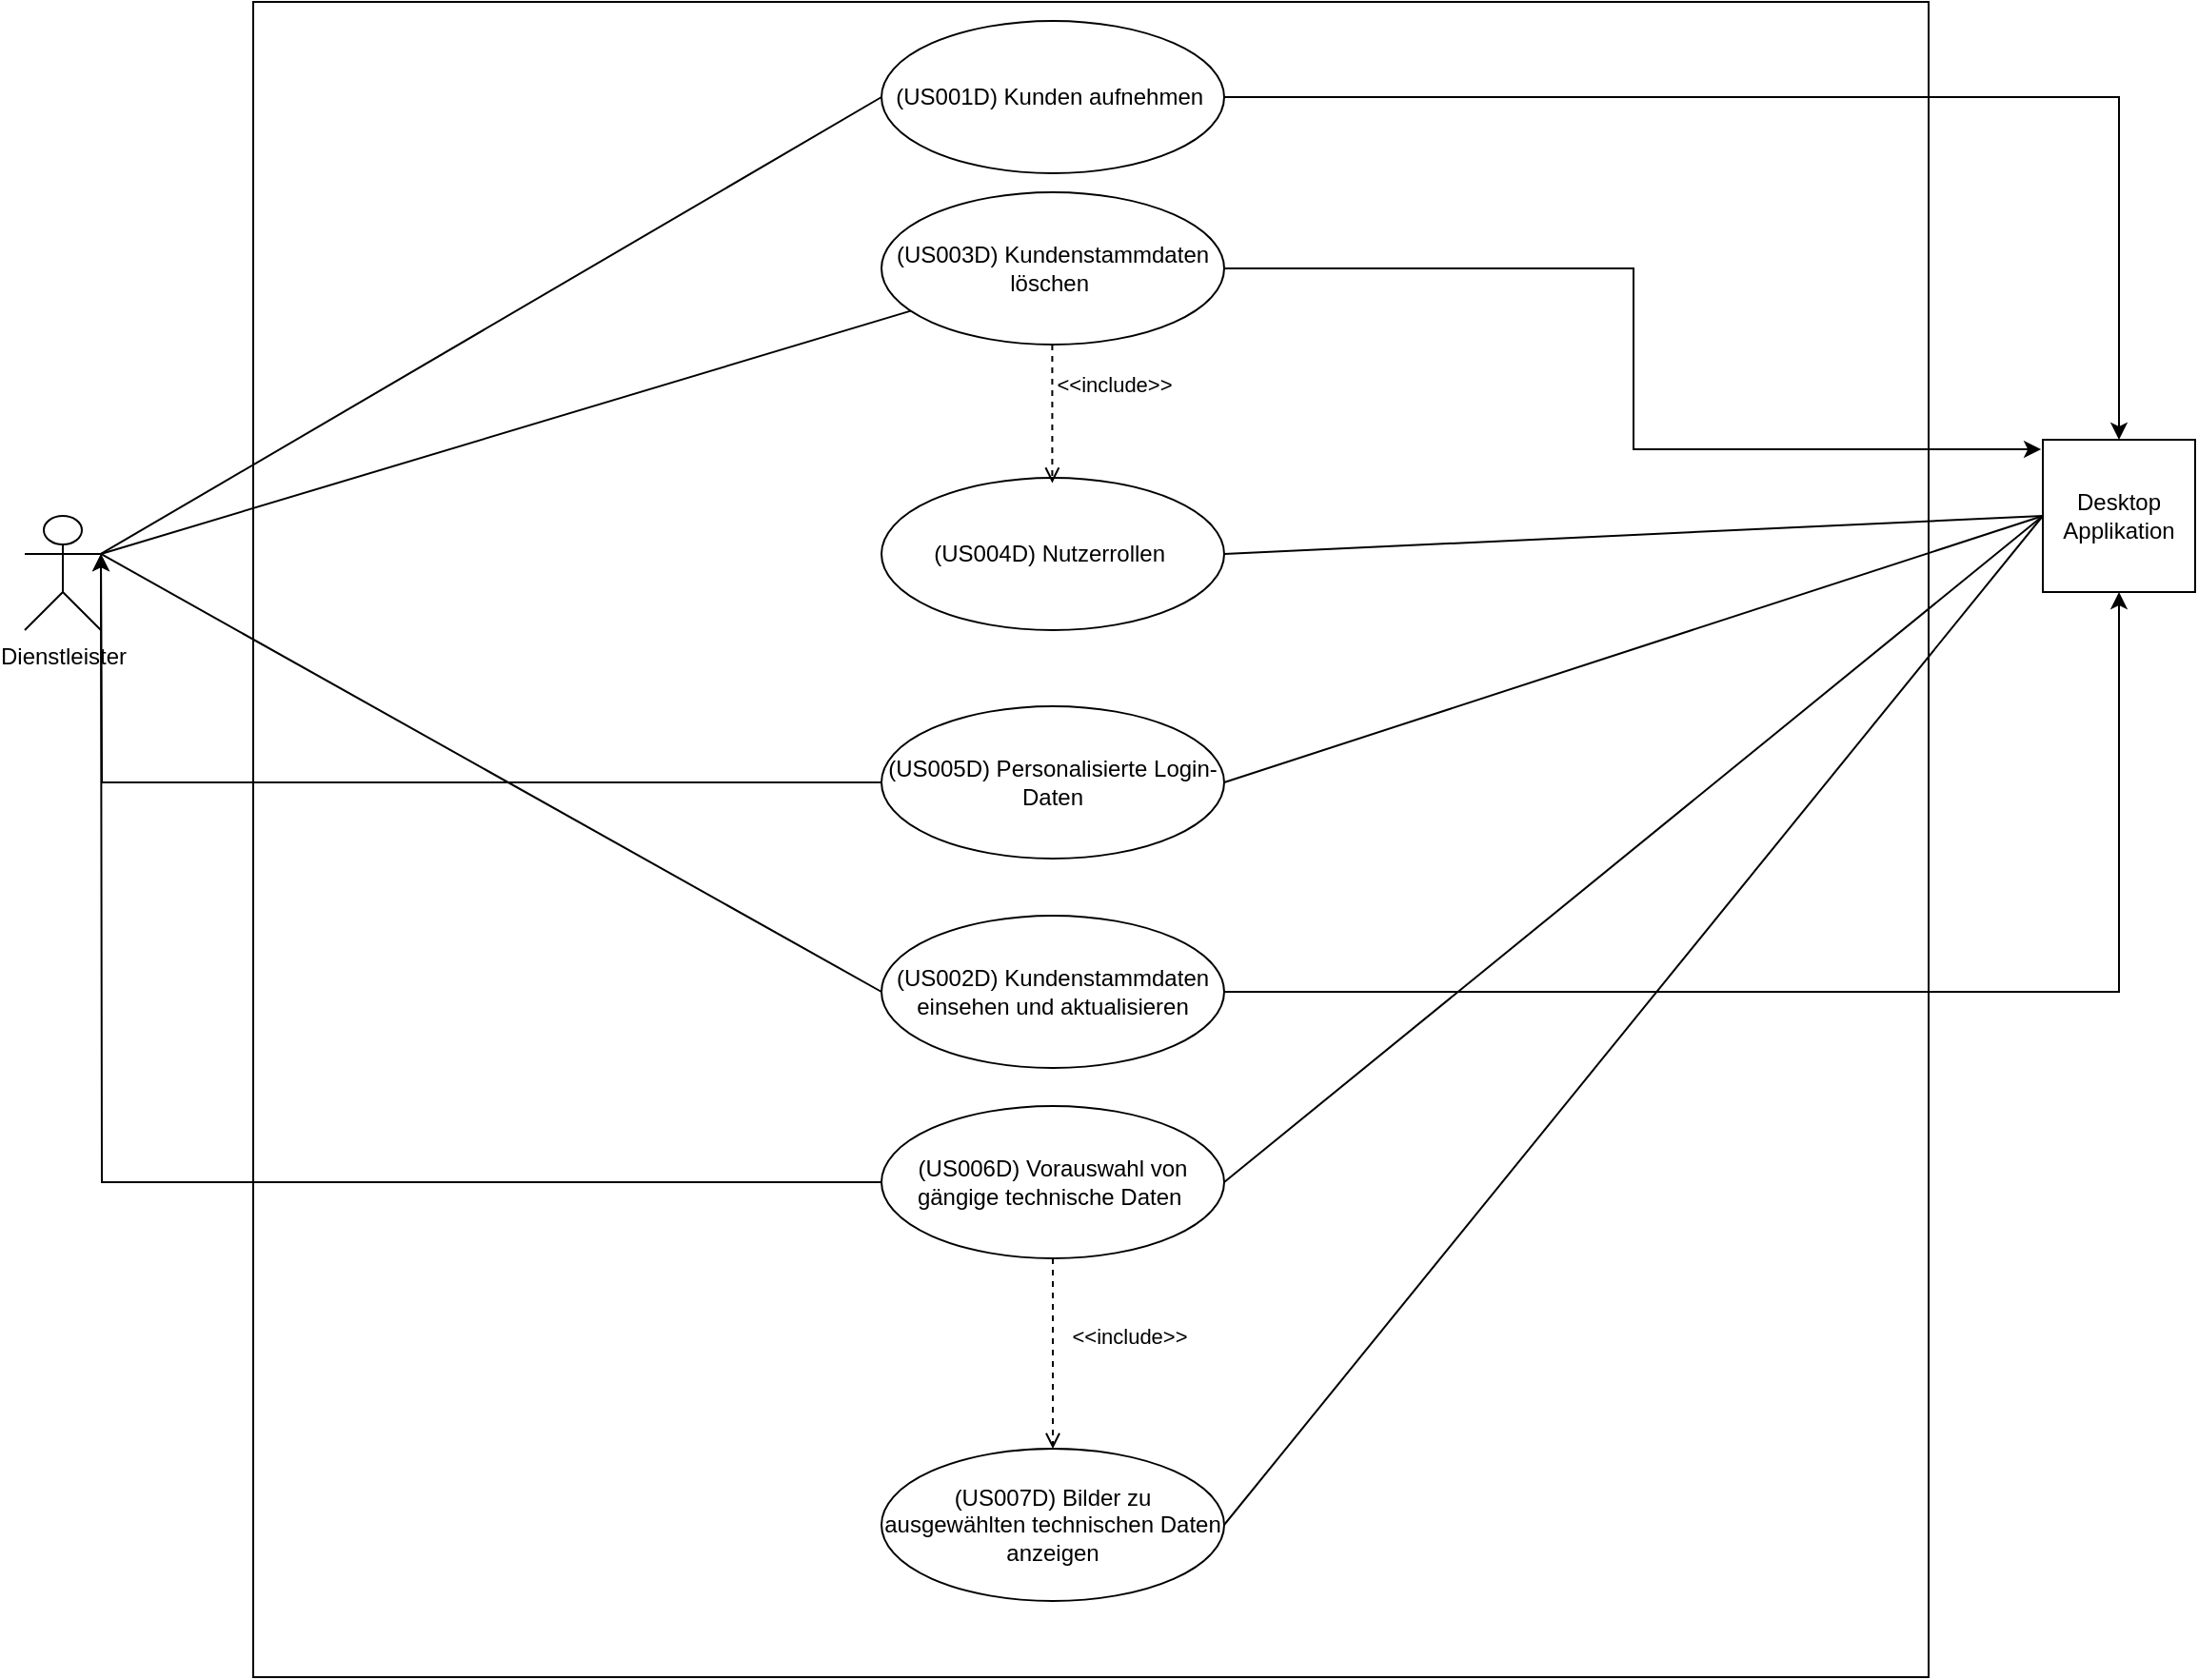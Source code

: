 <mxfile version="21.8.2" type="device">
  <diagram id="OSZ2Phee18SWVbru91V1" name="Page-1">
    <mxGraphModel dx="2240" dy="804" grid="1" gridSize="10" guides="1" tooltips="1" connect="1" arrows="1" fold="1" page="1" pageScale="1" pageWidth="827" pageHeight="1169" math="0" shadow="0">
      <root>
        <mxCell id="0" />
        <mxCell id="1" parent="0" />
        <mxCell id="tb23jhTwbYBxHtJw8TEo-1" value="" style="whiteSpace=wrap;html=1;aspect=fixed;comic=0;fillColor=#ffffff;" parent="1" vertex="1">
          <mxGeometry x="-140" y="190" width="880" height="880" as="geometry" />
        </mxCell>
        <mxCell id="tb23jhTwbYBxHtJw8TEo-2" value="Dienstleister" style="shape=umlActor;verticalLabelPosition=bottom;labelBackgroundColor=#ffffff;verticalAlign=top;html=1;outlineConnect=0;comic=0;fillColor=#ffffff;" parent="1" vertex="1">
          <mxGeometry x="-260" y="460" width="40" height="60" as="geometry" />
        </mxCell>
        <mxCell id="tb23jhTwbYBxHtJw8TEo-28" style="edgeStyle=orthogonalEdgeStyle;rounded=0;orthogonalLoop=1;jettySize=auto;html=1;entryX=0.5;entryY=0;entryDx=0;entryDy=0;" parent="1" source="tb23jhTwbYBxHtJw8TEo-11" target="tb23jhTwbYBxHtJw8TEo-14" edge="1">
          <mxGeometry relative="1" as="geometry" />
        </mxCell>
        <mxCell id="tb23jhTwbYBxHtJw8TEo-11" value="(US001D) Kunden aufnehmen&amp;nbsp;" style="ellipse;whiteSpace=wrap;html=1;comic=0;fillColor=#ffffff;" parent="1" vertex="1">
          <mxGeometry x="190" y="200" width="180" height="80" as="geometry" />
        </mxCell>
        <mxCell id="5MaAvfK4-aHmyIQx563G-8" style="edgeStyle=orthogonalEdgeStyle;rounded=0;orthogonalLoop=1;jettySize=auto;html=1;entryX=0.5;entryY=1;entryDx=0;entryDy=0;" edge="1" parent="1" source="tb23jhTwbYBxHtJw8TEo-12" target="tb23jhTwbYBxHtJw8TEo-14">
          <mxGeometry relative="1" as="geometry" />
        </mxCell>
        <mxCell id="tb23jhTwbYBxHtJw8TEo-12" value="(US002D) Kundenstammdaten einsehen und aktualisieren" style="ellipse;whiteSpace=wrap;html=1;comic=0;fillColor=#ffffff;" parent="1" vertex="1">
          <mxGeometry x="190" y="670" width="180" height="80" as="geometry" />
        </mxCell>
        <mxCell id="tb23jhTwbYBxHtJw8TEo-35" style="edgeStyle=orthogonalEdgeStyle;rounded=0;orthogonalLoop=1;jettySize=auto;html=1;entryX=-0.012;entryY=0.063;entryDx=0;entryDy=0;entryPerimeter=0;" parent="1" source="tb23jhTwbYBxHtJw8TEo-13" target="tb23jhTwbYBxHtJw8TEo-14" edge="1">
          <mxGeometry relative="1" as="geometry" />
        </mxCell>
        <mxCell id="tb23jhTwbYBxHtJw8TEo-13" value="(US003D) Kundenstammdaten löschen&amp;nbsp;" style="ellipse;whiteSpace=wrap;html=1;comic=0;fillColor=#ffffff;" parent="1" vertex="1">
          <mxGeometry x="190" y="290" width="180" height="80" as="geometry" />
        </mxCell>
        <mxCell id="tb23jhTwbYBxHtJw8TEo-14" value="Desktop Applikation" style="whiteSpace=wrap;html=1;aspect=fixed;comic=0;fillColor=#ffffff;" parent="1" vertex="1">
          <mxGeometry x="800" y="420" width="80" height="80" as="geometry" />
        </mxCell>
        <mxCell id="tb23jhTwbYBxHtJw8TEo-15" value="(US004D) Nutzerrollen&amp;nbsp;" style="ellipse;whiteSpace=wrap;html=1;comic=0;fillColor=#ffffff;" parent="1" vertex="1">
          <mxGeometry x="190" y="440" width="180" height="80" as="geometry" />
        </mxCell>
        <mxCell id="5MaAvfK4-aHmyIQx563G-5" style="edgeStyle=orthogonalEdgeStyle;rounded=0;orthogonalLoop=1;jettySize=auto;html=1;" edge="1" parent="1" source="tb23jhTwbYBxHtJw8TEo-16">
          <mxGeometry relative="1" as="geometry">
            <mxPoint x="-220" y="480" as="targetPoint" />
          </mxGeometry>
        </mxCell>
        <mxCell id="tb23jhTwbYBxHtJw8TEo-16" value="(US005D) Personalisierte Login-Daten" style="ellipse;whiteSpace=wrap;html=1;comic=0;fillColor=#ffffff;" parent="1" vertex="1">
          <mxGeometry x="190" y="560" width="180" height="80" as="geometry" />
        </mxCell>
        <mxCell id="5MaAvfK4-aHmyIQx563G-6" style="edgeStyle=orthogonalEdgeStyle;rounded=0;orthogonalLoop=1;jettySize=auto;html=1;" edge="1" parent="1" source="tb23jhTwbYBxHtJw8TEo-17">
          <mxGeometry relative="1" as="geometry">
            <mxPoint x="-220" y="480" as="targetPoint" />
          </mxGeometry>
        </mxCell>
        <mxCell id="tb23jhTwbYBxHtJw8TEo-17" value="(US006D) Vorauswahl von gängige technische Daten&amp;nbsp;" style="ellipse;whiteSpace=wrap;html=1;comic=0;fillColor=#ffffff;" parent="1" vertex="1">
          <mxGeometry x="190" y="770" width="180" height="80" as="geometry" />
        </mxCell>
        <mxCell id="tb23jhTwbYBxHtJw8TEo-18" value="(US007D) Bilder zu ausgewählten technischen Daten anzeigen" style="ellipse;whiteSpace=wrap;html=1;comic=0;fillColor=#ffffff;" parent="1" vertex="1">
          <mxGeometry x="190" y="950" width="180" height="80" as="geometry" />
        </mxCell>
        <mxCell id="tb23jhTwbYBxHtJw8TEo-29" value="" style="endArrow=none;html=1;entryX=0;entryY=0.5;entryDx=0;entryDy=0;exitX=1;exitY=0.333;exitDx=0;exitDy=0;exitPerimeter=0;" parent="1" source="tb23jhTwbYBxHtJw8TEo-2" target="tb23jhTwbYBxHtJw8TEo-11" edge="1">
          <mxGeometry width="50" height="50" relative="1" as="geometry">
            <mxPoint x="-220" y="470" as="sourcePoint" />
            <mxPoint x="-170" y="380" as="targetPoint" />
          </mxGeometry>
        </mxCell>
        <mxCell id="tb23jhTwbYBxHtJw8TEo-30" value="" style="endArrow=none;html=1;entryX=0;entryY=0.5;entryDx=0;entryDy=0;exitX=1;exitY=0.333;exitDx=0;exitDy=0;exitPerimeter=0;" parent="1" source="tb23jhTwbYBxHtJw8TEo-2" target="tb23jhTwbYBxHtJw8TEo-12" edge="1">
          <mxGeometry width="50" height="50" relative="1" as="geometry">
            <mxPoint x="-210.435" y="470" as="sourcePoint" />
            <mxPoint x="-80" y="270" as="targetPoint" />
          </mxGeometry>
        </mxCell>
        <mxCell id="tb23jhTwbYBxHtJw8TEo-33" value="" style="endArrow=none;html=1;exitX=1;exitY=0.333;exitDx=0;exitDy=0;exitPerimeter=0;" parent="1" source="tb23jhTwbYBxHtJw8TEo-2" target="tb23jhTwbYBxHtJw8TEo-13" edge="1">
          <mxGeometry width="50" height="50" relative="1" as="geometry">
            <mxPoint x="-200.435" y="480" as="sourcePoint" />
            <mxPoint x="-80" y="360" as="targetPoint" />
          </mxGeometry>
        </mxCell>
        <mxCell id="tb23jhTwbYBxHtJw8TEo-34" value="" style="endArrow=none;html=1;entryX=0;entryY=0.5;entryDx=0;entryDy=0;exitX=1;exitY=0.5;exitDx=0;exitDy=0;" parent="1" source="tb23jhTwbYBxHtJw8TEo-15" target="tb23jhTwbYBxHtJw8TEo-14" edge="1">
          <mxGeometry width="50" height="50" relative="1" as="geometry">
            <mxPoint x="631.065" y="512" as="sourcePoint" />
            <mxPoint x="758.777" y="487.757" as="targetPoint" />
          </mxGeometry>
        </mxCell>
        <mxCell id="tb23jhTwbYBxHtJw8TEo-36" value="" style="endArrow=none;html=1;entryX=0;entryY=0.5;entryDx=0;entryDy=0;exitX=1;exitY=0.5;exitDx=0;exitDy=0;" parent="1" source="tb23jhTwbYBxHtJw8TEo-16" target="tb23jhTwbYBxHtJw8TEo-14" edge="1">
          <mxGeometry width="50" height="50" relative="1" as="geometry">
            <mxPoint x="680" y="490" as="sourcePoint" />
            <mxPoint x="797" y="470" as="targetPoint" />
          </mxGeometry>
        </mxCell>
        <mxCell id="tb23jhTwbYBxHtJw8TEo-37" value="" style="endArrow=none;html=1;entryX=0;entryY=0.5;entryDx=0;entryDy=0;exitX=1;exitY=0.5;exitDx=0;exitDy=0;" parent="1" source="tb23jhTwbYBxHtJw8TEo-17" target="tb23jhTwbYBxHtJw8TEo-14" edge="1">
          <mxGeometry width="50" height="50" relative="1" as="geometry">
            <mxPoint x="690" y="500" as="sourcePoint" />
            <mxPoint x="807" y="480" as="targetPoint" />
          </mxGeometry>
        </mxCell>
        <mxCell id="tb23jhTwbYBxHtJw8TEo-38" value="" style="endArrow=none;html=1;entryX=0;entryY=0.5;entryDx=0;entryDy=0;exitX=1;exitY=0.5;exitDx=0;exitDy=0;" parent="1" source="tb23jhTwbYBxHtJw8TEo-18" target="tb23jhTwbYBxHtJw8TEo-14" edge="1">
          <mxGeometry width="50" height="50" relative="1" as="geometry">
            <mxPoint x="636.552" y="643.448" as="sourcePoint" />
            <mxPoint x="810" y="470" as="targetPoint" />
          </mxGeometry>
        </mxCell>
        <mxCell id="5MaAvfK4-aHmyIQx563G-12" value="&amp;lt;&amp;lt;include&amp;gt;&amp;gt;" style="html=1;verticalAlign=bottom;labelBackgroundColor=none;endArrow=open;endFill=0;dashed=1;rounded=0;entryX=0.653;entryY=0.033;entryDx=0;entryDy=0;entryPerimeter=0;exitX=0.653;exitY=0.999;exitDx=0;exitDy=0;exitPerimeter=0;" edge="1" parent="1">
          <mxGeometry x="-0.173" y="32" width="160" relative="1" as="geometry">
            <mxPoint x="279.7" y="370.0" as="sourcePoint" />
            <mxPoint x="279.7" y="442.72" as="targetPoint" />
            <mxPoint as="offset" />
          </mxGeometry>
        </mxCell>
        <mxCell id="5MaAvfK4-aHmyIQx563G-14" value="&amp;lt;&amp;lt;include&amp;gt;&amp;gt;" style="html=1;verticalAlign=bottom;labelBackgroundColor=none;endArrow=open;endFill=0;dashed=1;rounded=0;exitX=0.5;exitY=1;exitDx=0;exitDy=0;entryX=0.5;entryY=0;entryDx=0;entryDy=0;" edge="1" parent="1" source="tb23jhTwbYBxHtJw8TEo-17" target="tb23jhTwbYBxHtJw8TEo-18">
          <mxGeometry y="40" width="160" relative="1" as="geometry">
            <mxPoint x="210" y="900" as="sourcePoint" />
            <mxPoint x="370" y="900" as="targetPoint" />
            <mxPoint as="offset" />
          </mxGeometry>
        </mxCell>
      </root>
    </mxGraphModel>
  </diagram>
</mxfile>
